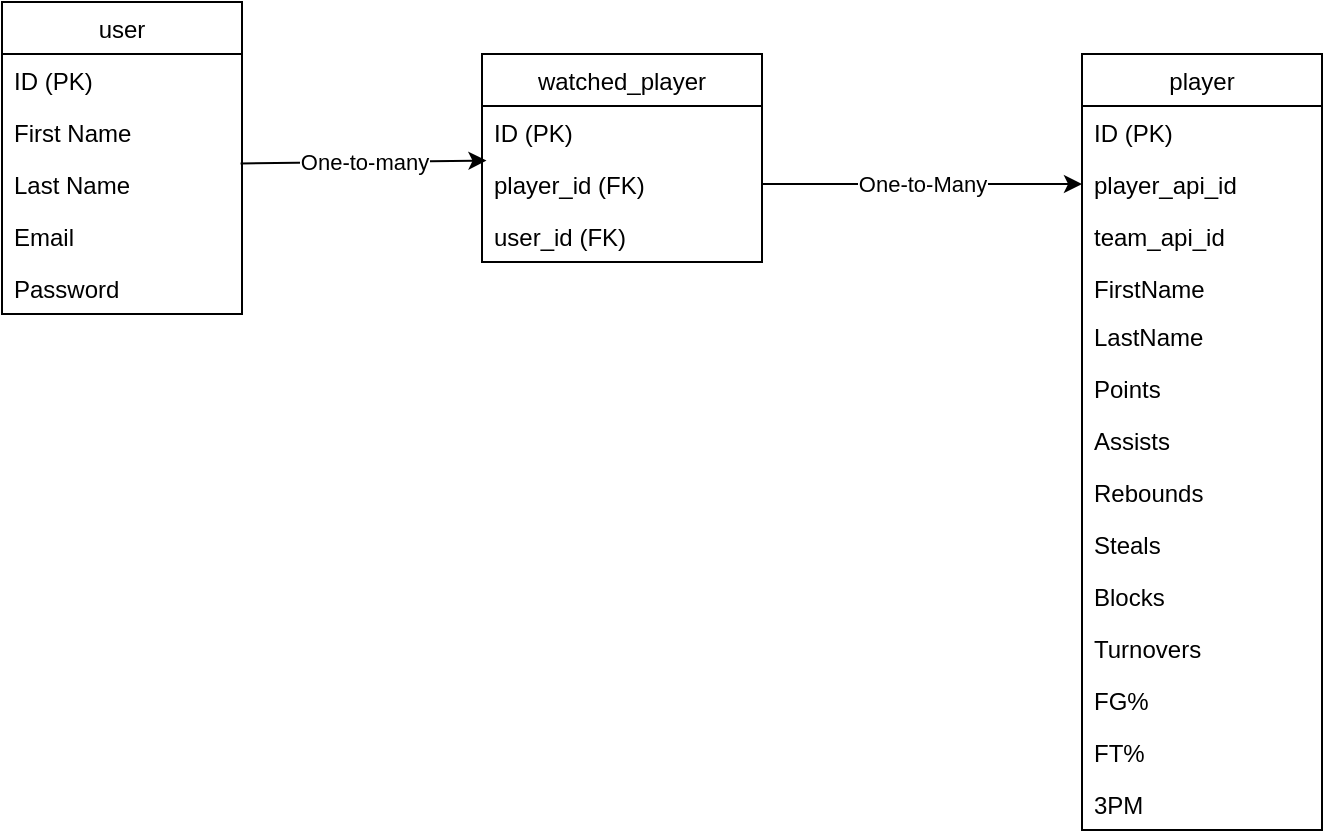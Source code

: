 <mxfile>
    <diagram id="QG0gNnJ32nO9MKu1iRKX" name="ERD">
        <mxGraphModel dx="844" dy="605" grid="1" gridSize="10" guides="1" tooltips="1" connect="1" arrows="1" fold="1" page="1" pageScale="1" pageWidth="850" pageHeight="1100" math="0" shadow="0">
            <root>
                <mxCell id="0"/>
                <mxCell id="1" parent="0"/>
                <mxCell id="8" value="user" style="swimlane;fontStyle=0;childLayout=stackLayout;horizontal=1;startSize=26;fillColor=none;horizontalStack=0;resizeParent=1;resizeParentMax=0;resizeLast=0;collapsible=1;marginBottom=0;" parent="1" vertex="1">
                    <mxGeometry x="50" y="80" width="120" height="156" as="geometry">
                        <mxRectangle x="210" y="170" width="60" height="26" as="alternateBounds"/>
                    </mxGeometry>
                </mxCell>
                <mxCell id="9" value="ID (PK)" style="text;strokeColor=none;fillColor=none;align=left;verticalAlign=top;spacingLeft=4;spacingRight=4;overflow=hidden;rotatable=0;points=[[0,0.5],[1,0.5]];portConstraint=eastwest;" parent="8" vertex="1">
                    <mxGeometry y="26" width="120" height="26" as="geometry"/>
                </mxCell>
                <mxCell id="10" value="First Name" style="text;strokeColor=none;fillColor=none;align=left;verticalAlign=top;spacingLeft=4;spacingRight=4;overflow=hidden;rotatable=0;points=[[0,0.5],[1,0.5]];portConstraint=eastwest;" parent="8" vertex="1">
                    <mxGeometry y="52" width="120" height="26" as="geometry"/>
                </mxCell>
                <mxCell id="11" value="Last Name" style="text;strokeColor=none;fillColor=none;align=left;verticalAlign=top;spacingLeft=4;spacingRight=4;overflow=hidden;rotatable=0;points=[[0,0.5],[1,0.5]];portConstraint=eastwest;" parent="8" vertex="1">
                    <mxGeometry y="78" width="120" height="26" as="geometry"/>
                </mxCell>
                <mxCell id="30" value="Email" style="text;strokeColor=none;fillColor=none;align=left;verticalAlign=top;spacingLeft=4;spacingRight=4;overflow=hidden;rotatable=0;points=[[0,0.5],[1,0.5]];portConstraint=eastwest;" parent="8" vertex="1">
                    <mxGeometry y="104" width="120" height="26" as="geometry"/>
                </mxCell>
                <mxCell id="158" value="Password" style="text;strokeColor=none;fillColor=none;align=left;verticalAlign=top;spacingLeft=4;spacingRight=4;overflow=hidden;rotatable=0;points=[[0,0.5],[1,0.5]];portConstraint=eastwest;" vertex="1" parent="8">
                    <mxGeometry y="130" width="120" height="26" as="geometry"/>
                </mxCell>
                <mxCell id="62" value="watched_player" style="swimlane;fontStyle=0;childLayout=stackLayout;horizontal=1;startSize=26;fillColor=none;horizontalStack=0;resizeParent=1;resizeParentMax=0;resizeLast=0;collapsible=1;marginBottom=0;" parent="1" vertex="1">
                    <mxGeometry x="290" y="106" width="140" height="104" as="geometry">
                        <mxRectangle x="210" y="170" width="60" height="26" as="alternateBounds"/>
                    </mxGeometry>
                </mxCell>
                <mxCell id="63" value="ID (PK)   " style="text;strokeColor=none;fillColor=none;align=left;verticalAlign=top;spacingLeft=4;spacingRight=4;overflow=hidden;rotatable=0;points=[[0,0.5],[1,0.5]];portConstraint=eastwest;" parent="62" vertex="1">
                    <mxGeometry y="26" width="140" height="26" as="geometry"/>
                </mxCell>
                <mxCell id="146" value="player_id (FK)" style="text;strokeColor=none;fillColor=none;align=left;verticalAlign=top;spacingLeft=4;spacingRight=4;overflow=hidden;rotatable=0;points=[[0,0.5],[1,0.5]];portConstraint=eastwest;" vertex="1" parent="62">
                    <mxGeometry y="52" width="140" height="26" as="geometry"/>
                </mxCell>
                <mxCell id="148" value="user_id (FK)" style="text;strokeColor=none;fillColor=none;align=left;verticalAlign=top;spacingLeft=4;spacingRight=4;overflow=hidden;rotatable=0;points=[[0,0.5],[1,0.5]];portConstraint=eastwest;" vertex="1" parent="62">
                    <mxGeometry y="78" width="140" height="26" as="geometry"/>
                </mxCell>
                <mxCell id="113" value="player" style="swimlane;fontStyle=0;childLayout=stackLayout;horizontal=1;startSize=26;fillColor=none;horizontalStack=0;resizeParent=1;resizeParentMax=0;resizeLast=0;collapsible=1;marginBottom=0;" parent="1" vertex="1">
                    <mxGeometry x="590" y="106" width="120" height="388" as="geometry">
                        <mxRectangle x="210" y="170" width="60" height="26" as="alternateBounds"/>
                    </mxGeometry>
                </mxCell>
                <mxCell id="114" value="ID (PK)" style="text;strokeColor=none;fillColor=none;align=left;verticalAlign=top;spacingLeft=4;spacingRight=4;overflow=hidden;rotatable=0;points=[[0,0.5],[1,0.5]];portConstraint=eastwest;" parent="113" vertex="1">
                    <mxGeometry y="26" width="120" height="26" as="geometry"/>
                </mxCell>
                <mxCell id="115" value="player_api_id" style="text;strokeColor=none;fillColor=none;align=left;verticalAlign=top;spacingLeft=4;spacingRight=4;overflow=hidden;rotatable=0;points=[[0,0.5],[1,0.5]];portConstraint=eastwest;" parent="113" vertex="1">
                    <mxGeometry y="52" width="120" height="26" as="geometry"/>
                </mxCell>
                <mxCell id="159" value="team_api_id" style="text;strokeColor=none;fillColor=none;align=left;verticalAlign=top;spacingLeft=4;spacingRight=4;overflow=hidden;rotatable=0;points=[[0,0.5],[1,0.5]];portConstraint=eastwest;" vertex="1" parent="113">
                    <mxGeometry y="78" width="120" height="26" as="geometry"/>
                </mxCell>
                <mxCell id="116" value="FirstName" style="text;strokeColor=none;fillColor=none;align=left;verticalAlign=top;spacingLeft=4;spacingRight=4;overflow=hidden;rotatable=0;points=[[0,0.5],[1,0.5]];portConstraint=eastwest;" parent="113" vertex="1">
                    <mxGeometry y="104" width="120" height="24" as="geometry"/>
                </mxCell>
                <mxCell id="117" value="LastName" style="text;strokeColor=none;fillColor=none;align=left;verticalAlign=top;spacingLeft=4;spacingRight=4;overflow=hidden;rotatable=0;points=[[0,0.5],[1,0.5]];portConstraint=eastwest;" parent="113" vertex="1">
                    <mxGeometry y="128" width="120" height="26" as="geometry"/>
                </mxCell>
                <mxCell id="118" value="Points" style="text;strokeColor=none;fillColor=none;align=left;verticalAlign=top;spacingLeft=4;spacingRight=4;overflow=hidden;rotatable=0;points=[[0,0.5],[1,0.5]];portConstraint=eastwest;" parent="113" vertex="1">
                    <mxGeometry y="154" width="120" height="26" as="geometry"/>
                </mxCell>
                <mxCell id="119" value="Assists    " style="text;strokeColor=none;fillColor=none;align=left;verticalAlign=top;spacingLeft=4;spacingRight=4;overflow=hidden;rotatable=0;points=[[0,0.5],[1,0.5]];portConstraint=eastwest;" parent="113" vertex="1">
                    <mxGeometry y="180" width="120" height="26" as="geometry"/>
                </mxCell>
                <mxCell id="120" value="Rebounds" style="text;strokeColor=none;fillColor=none;align=left;verticalAlign=top;spacingLeft=4;spacingRight=4;overflow=hidden;rotatable=0;points=[[0,0.5],[1,0.5]];portConstraint=eastwest;" parent="113" vertex="1">
                    <mxGeometry y="206" width="120" height="26" as="geometry"/>
                </mxCell>
                <mxCell id="121" value="Steals" style="text;strokeColor=none;fillColor=none;align=left;verticalAlign=top;spacingLeft=4;spacingRight=4;overflow=hidden;rotatable=0;points=[[0,0.5],[1,0.5]];portConstraint=eastwest;" parent="113" vertex="1">
                    <mxGeometry y="232" width="120" height="26" as="geometry"/>
                </mxCell>
                <mxCell id="122" value="Blocks" style="text;strokeColor=none;fillColor=none;align=left;verticalAlign=top;spacingLeft=4;spacingRight=4;overflow=hidden;rotatable=0;points=[[0,0.5],[1,0.5]];portConstraint=eastwest;" parent="113" vertex="1">
                    <mxGeometry y="258" width="120" height="26" as="geometry"/>
                </mxCell>
                <mxCell id="123" value="Turnovers" style="text;strokeColor=none;fillColor=none;align=left;verticalAlign=top;spacingLeft=4;spacingRight=4;overflow=hidden;rotatable=0;points=[[0,0.5],[1,0.5]];portConstraint=eastwest;" parent="113" vertex="1">
                    <mxGeometry y="284" width="120" height="26" as="geometry"/>
                </mxCell>
                <mxCell id="124" value="FG%" style="text;strokeColor=none;fillColor=none;align=left;verticalAlign=top;spacingLeft=4;spacingRight=4;overflow=hidden;rotatable=0;points=[[0,0.5],[1,0.5]];portConstraint=eastwest;" parent="113" vertex="1">
                    <mxGeometry y="310" width="120" height="26" as="geometry"/>
                </mxCell>
                <mxCell id="132" value="FT%" style="text;strokeColor=none;fillColor=none;align=left;verticalAlign=top;spacingLeft=4;spacingRight=4;overflow=hidden;rotatable=0;points=[[0,0.5],[1,0.5]];portConstraint=eastwest;" parent="113" vertex="1">
                    <mxGeometry y="336" width="120" height="26" as="geometry"/>
                </mxCell>
                <mxCell id="125" value="3PM" style="text;strokeColor=none;fillColor=none;align=left;verticalAlign=top;spacingLeft=4;spacingRight=4;overflow=hidden;rotatable=0;points=[[0,0.5],[1,0.5]];portConstraint=eastwest;" parent="113" vertex="1">
                    <mxGeometry y="362" width="120" height="26" as="geometry"/>
                </mxCell>
                <mxCell id="144" value="" style="endArrow=classic;html=1;rounded=0;entryX=0;entryY=0.5;entryDx=0;entryDy=0;exitX=1;exitY=0.5;exitDx=0;exitDy=0;" parent="1" source="146" target="115" edge="1">
                    <mxGeometry relative="1" as="geometry">
                        <mxPoint x="590" y="135" as="sourcePoint"/>
                        <mxPoint x="620" y="169" as="targetPoint"/>
                    </mxGeometry>
                </mxCell>
                <mxCell id="145" value="One-to-Many" style="edgeLabel;resizable=0;html=1;align=center;verticalAlign=middle;" parent="144" connectable="0" vertex="1">
                    <mxGeometry relative="1" as="geometry"/>
                </mxCell>
                <mxCell id="154" value="" style="endArrow=classic;html=1;exitX=0.994;exitY=0.104;exitDx=0;exitDy=0;exitPerimeter=0;entryX=0.016;entryY=0.05;entryDx=0;entryDy=0;entryPerimeter=0;" edge="1" parent="1" source="11" target="146">
                    <mxGeometry relative="1" as="geometry">
                        <mxPoint x="200" y="150" as="sourcePoint"/>
                        <mxPoint x="360" y="150" as="targetPoint"/>
                    </mxGeometry>
                </mxCell>
                <mxCell id="155" value="One-to-many" style="edgeLabel;resizable=0;html=1;align=center;verticalAlign=middle;" connectable="0" vertex="1" parent="154">
                    <mxGeometry relative="1" as="geometry"/>
                </mxCell>
            </root>
        </mxGraphModel>
    </diagram>
</mxfile>